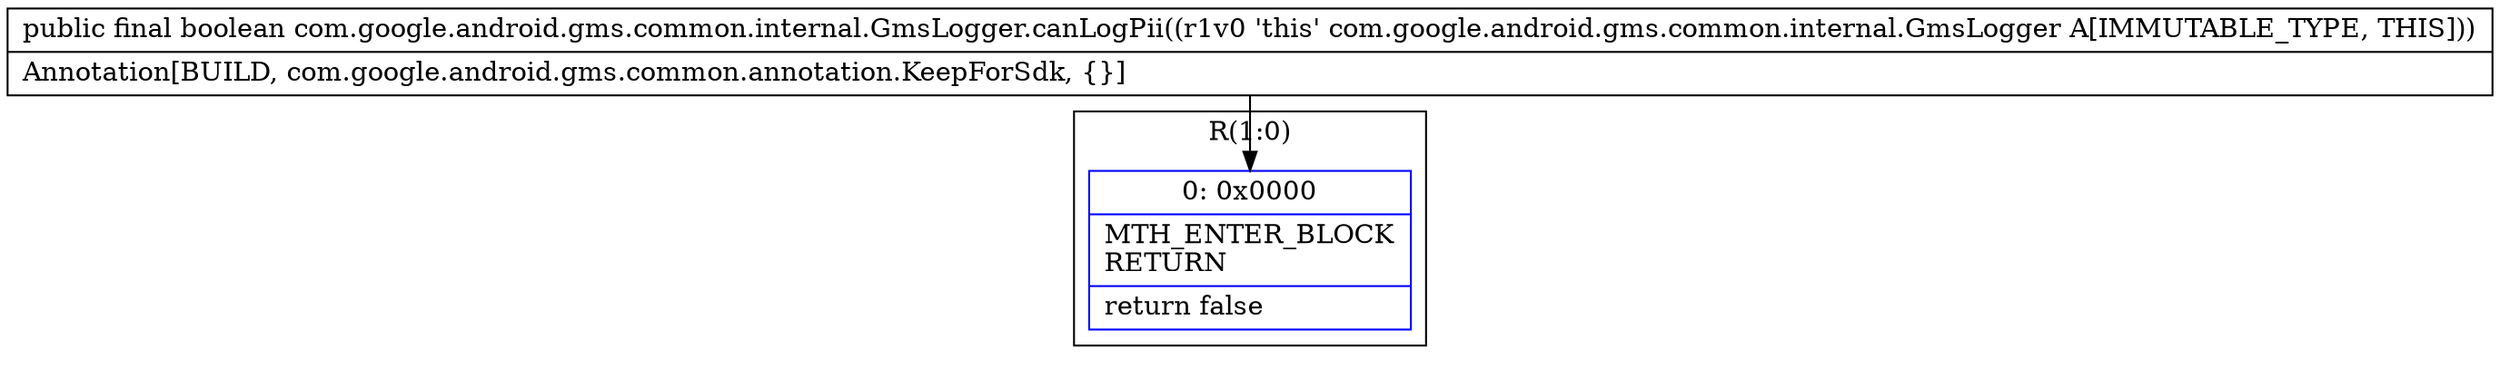digraph "CFG forcom.google.android.gms.common.internal.GmsLogger.canLogPii()Z" {
subgraph cluster_Region_1149289578 {
label = "R(1:0)";
node [shape=record,color=blue];
Node_0 [shape=record,label="{0\:\ 0x0000|MTH_ENTER_BLOCK\lRETURN\l|return false\l}"];
}
MethodNode[shape=record,label="{public final boolean com.google.android.gms.common.internal.GmsLogger.canLogPii((r1v0 'this' com.google.android.gms.common.internal.GmsLogger A[IMMUTABLE_TYPE, THIS]))  | Annotation[BUILD, com.google.android.gms.common.annotation.KeepForSdk, \{\}]\l}"];
MethodNode -> Node_0;
}


